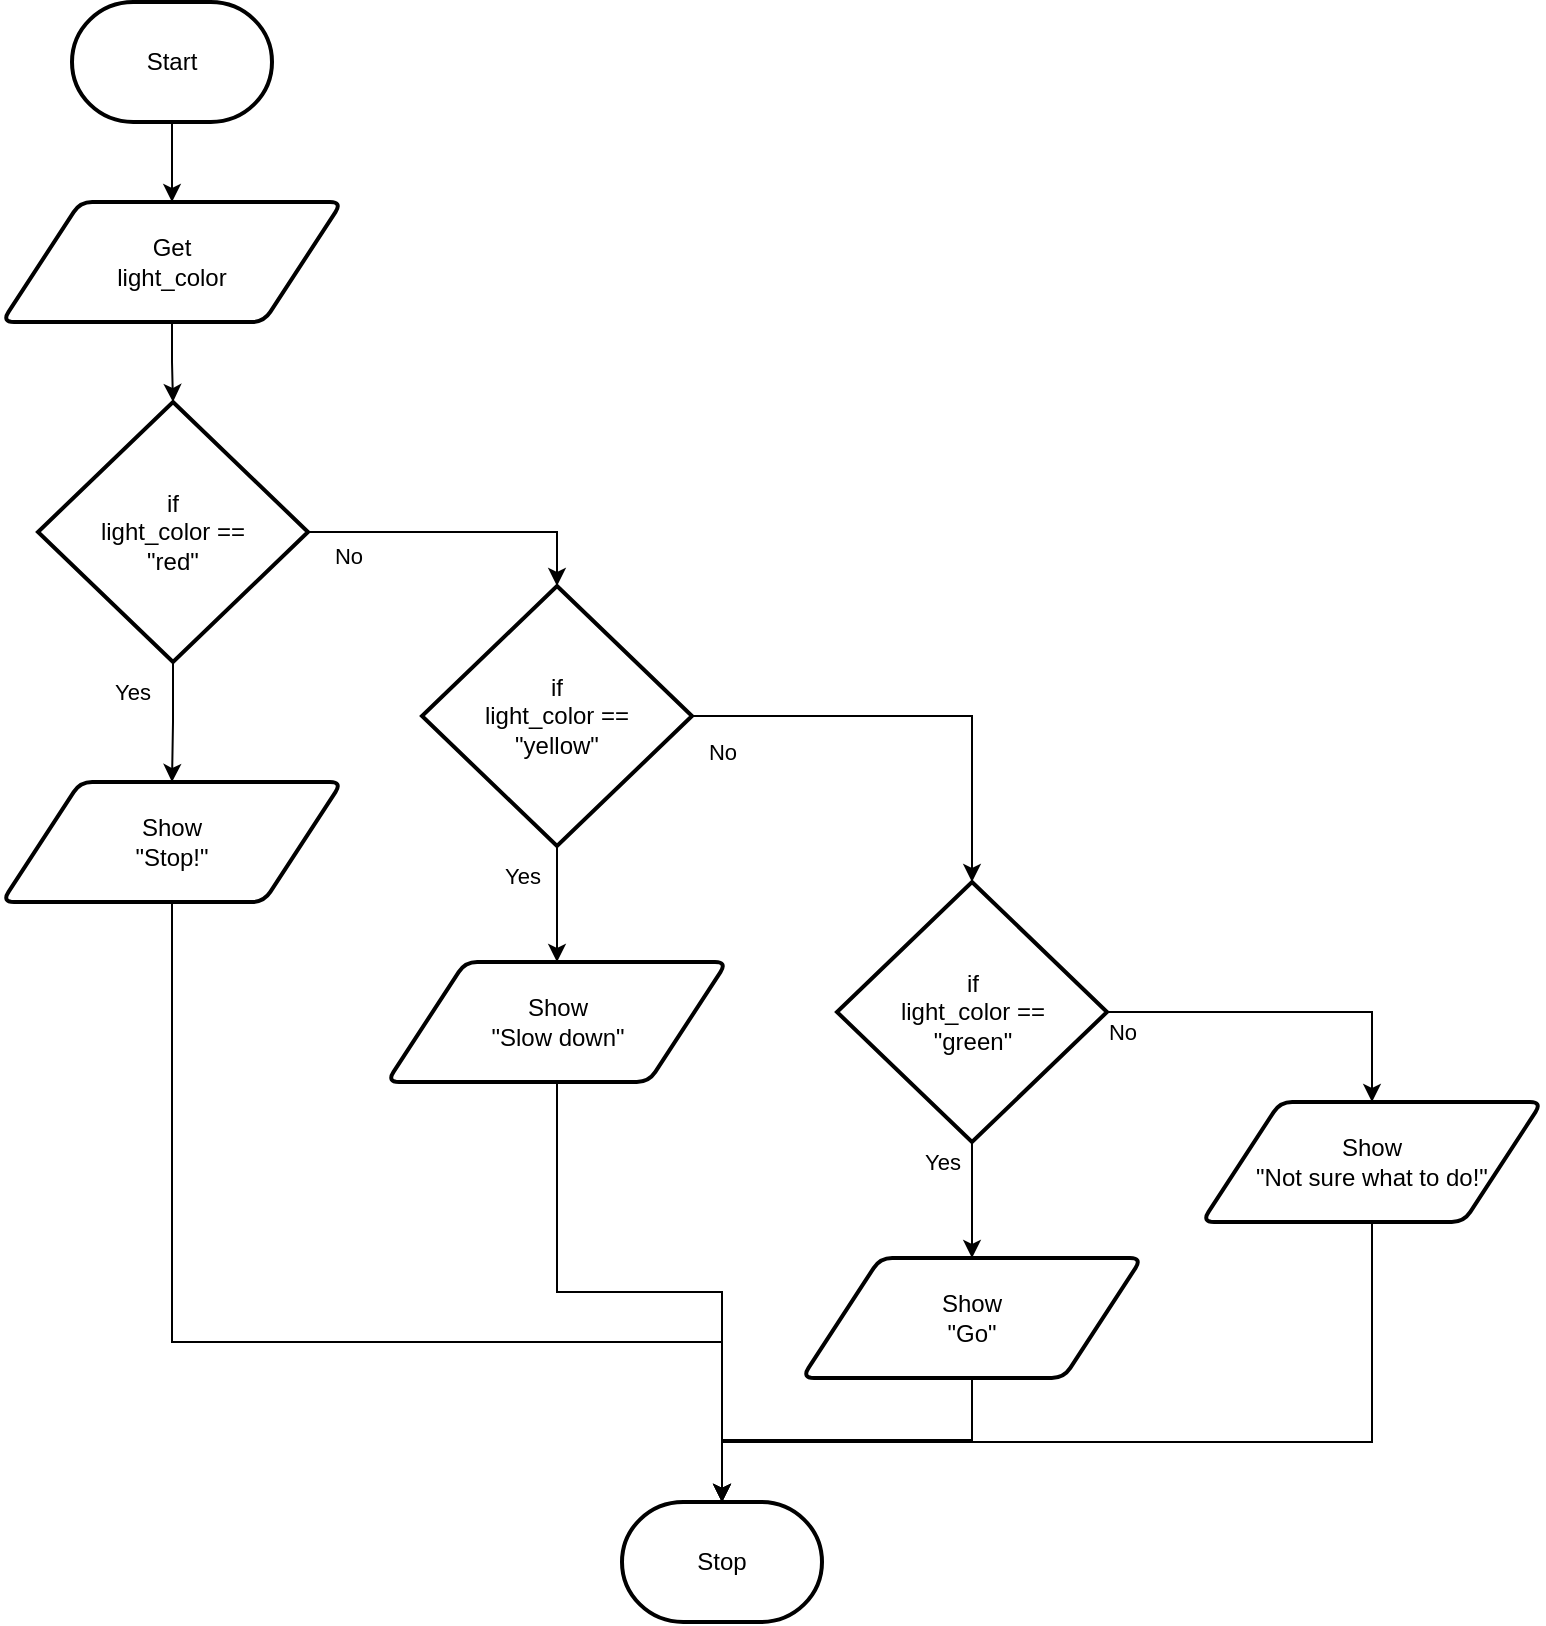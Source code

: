 <mxfile>
    <diagram id="XHk-bZ8t28PDqSV33KaL" name="Page-1">
        <mxGraphModel dx="662" dy="523" grid="1" gridSize="10" guides="1" tooltips="1" connect="1" arrows="1" fold="1" page="1" pageScale="1" pageWidth="850" pageHeight="1100" math="0" shadow="0">
            <root>
                <mxCell id="0"/>
                <mxCell id="1" parent="0"/>
                <mxCell id="59" style="edgeStyle=orthogonalEdgeStyle;html=1;rounded=0;" parent="1" source="57" target="58" edge="1">
                    <mxGeometry relative="1" as="geometry"/>
                </mxCell>
                <mxCell id="57" value="Start" style="strokeWidth=2;html=1;shape=mxgraph.flowchart.terminator;whiteSpace=wrap;" parent="1" vertex="1">
                    <mxGeometry x="375" y="110" width="100" height="60" as="geometry"/>
                </mxCell>
                <mxCell id="72" style="edgeStyle=orthogonalEdgeStyle;html=1;rounded=0;" parent="1" source="58" target="70" edge="1">
                    <mxGeometry relative="1" as="geometry"/>
                </mxCell>
                <mxCell id="58" value="Get&lt;br&gt;light_color" style="shape=parallelogram;html=1;strokeWidth=2;perimeter=parallelogramPerimeter;whiteSpace=wrap;rounded=1;arcSize=12;size=0.23;" parent="1" vertex="1">
                    <mxGeometry x="340" y="210" width="170" height="60" as="geometry"/>
                </mxCell>
                <mxCell id="68" value="Stop" style="strokeWidth=2;html=1;shape=mxgraph.flowchart.terminator;whiteSpace=wrap;" parent="1" vertex="1">
                    <mxGeometry x="650" y="860" width="100" height="60" as="geometry"/>
                </mxCell>
                <mxCell id="84" style="edgeStyle=none;html=1;strokeColor=none;rounded=0;" parent="1" source="70" target="71" edge="1">
                    <mxGeometry relative="1" as="geometry"/>
                </mxCell>
                <mxCell id="85" style="edgeStyle=orthogonalEdgeStyle;rounded=0;html=1;" parent="1" source="70" target="71" edge="1">
                    <mxGeometry relative="1" as="geometry"/>
                </mxCell>
                <mxCell id="92" style="edgeStyle=orthogonalEdgeStyle;shape=connector;rounded=0;html=1;entryX=0.5;entryY=0;entryDx=0;entryDy=0;entryPerimeter=0;labelBackgroundColor=default;strokeColor=default;fontFamily=Helvetica;fontSize=11;fontColor=default;endArrow=classic;" parent="1" source="70" target="86" edge="1">
                    <mxGeometry relative="1" as="geometry"/>
                </mxCell>
                <mxCell id="70" value="if&lt;br&gt;light_color ==&lt;br&gt;&quot;red&quot;" style="strokeWidth=2;html=1;shape=mxgraph.flowchart.decision;whiteSpace=wrap;" parent="1" vertex="1">
                    <mxGeometry x="358" y="310" width="135" height="130" as="geometry"/>
                </mxCell>
                <mxCell id="101" style="edgeStyle=orthogonalEdgeStyle;shape=connector;rounded=0;html=1;labelBackgroundColor=default;strokeColor=default;fontFamily=Helvetica;fontSize=11;fontColor=default;endArrow=classic;" parent="1" source="71" target="68" edge="1">
                    <mxGeometry relative="1" as="geometry">
                        <Array as="points">
                            <mxPoint x="425" y="780"/>
                            <mxPoint x="700" y="780"/>
                        </Array>
                    </mxGeometry>
                </mxCell>
                <mxCell id="71" value="Show&lt;br&gt;&quot;Stop!&quot;" style="shape=parallelogram;html=1;strokeWidth=2;perimeter=parallelogramPerimeter;whiteSpace=wrap;rounded=1;arcSize=12;size=0.23;" parent="1" vertex="1">
                    <mxGeometry x="340" y="500" width="170" height="60" as="geometry"/>
                </mxCell>
                <mxCell id="79" value="Yes" style="text;html=1;align=center;verticalAlign=middle;resizable=0;points=[];autosize=1;strokeColor=none;fillColor=none;fontSize=11;fontFamily=Helvetica;fontColor=default;" parent="1" vertex="1">
                    <mxGeometry x="385" y="440" width="40" height="30" as="geometry"/>
                </mxCell>
                <mxCell id="80" value="No" style="text;html=1;align=center;verticalAlign=middle;resizable=0;points=[];autosize=1;strokeColor=none;fillColor=none;fontSize=11;fontFamily=Helvetica;fontColor=default;" parent="1" vertex="1">
                    <mxGeometry x="493" y="372" width="40" height="30" as="geometry"/>
                </mxCell>
                <mxCell id="93" style="edgeStyle=orthogonalEdgeStyle;shape=connector;rounded=0;html=1;labelBackgroundColor=default;strokeColor=default;fontFamily=Helvetica;fontSize=11;fontColor=default;endArrow=classic;" parent="1" source="86" target="87" edge="1">
                    <mxGeometry relative="1" as="geometry"/>
                </mxCell>
                <mxCell id="95" style="edgeStyle=orthogonalEdgeStyle;shape=connector;rounded=0;html=1;labelBackgroundColor=default;strokeColor=default;fontFamily=Helvetica;fontSize=11;fontColor=default;endArrow=classic;" parent="1" source="86" target="88" edge="1">
                    <mxGeometry relative="1" as="geometry"/>
                </mxCell>
                <mxCell id="86" value="if&lt;br&gt;light_color ==&lt;br&gt;&quot;yellow&quot;" style="strokeWidth=2;html=1;shape=mxgraph.flowchart.decision;whiteSpace=wrap;" parent="1" vertex="1">
                    <mxGeometry x="550" y="402" width="135" height="130" as="geometry"/>
                </mxCell>
                <mxCell id="100" style="edgeStyle=orthogonalEdgeStyle;shape=connector;rounded=0;html=1;labelBackgroundColor=default;strokeColor=default;fontFamily=Helvetica;fontSize=11;fontColor=default;endArrow=classic;" parent="1" source="87" target="68" edge="1">
                    <mxGeometry relative="1" as="geometry"/>
                </mxCell>
                <mxCell id="87" value="Show&lt;br&gt;&quot;Slow down&quot;" style="shape=parallelogram;html=1;strokeWidth=2;perimeter=parallelogramPerimeter;whiteSpace=wrap;rounded=1;arcSize=12;size=0.23;" parent="1" vertex="1">
                    <mxGeometry x="532.5" y="590" width="170" height="60" as="geometry"/>
                </mxCell>
                <mxCell id="96" style="edgeStyle=orthogonalEdgeStyle;shape=connector;rounded=0;html=1;labelBackgroundColor=default;strokeColor=default;fontFamily=Helvetica;fontSize=11;fontColor=default;endArrow=classic;" parent="1" source="88" target="89" edge="1">
                    <mxGeometry relative="1" as="geometry"/>
                </mxCell>
                <mxCell id="97" style="edgeStyle=orthogonalEdgeStyle;shape=connector;rounded=0;html=1;entryX=0.5;entryY=0;entryDx=0;entryDy=0;labelBackgroundColor=default;strokeColor=default;fontFamily=Helvetica;fontSize=11;fontColor=default;endArrow=classic;" parent="1" source="88" target="90" edge="1">
                    <mxGeometry relative="1" as="geometry"/>
                </mxCell>
                <mxCell id="88" value="if&lt;br&gt;light_color ==&lt;br&gt;&quot;green&quot;" style="strokeWidth=2;html=1;shape=mxgraph.flowchart.decision;whiteSpace=wrap;" parent="1" vertex="1">
                    <mxGeometry x="757.5" y="550" width="135" height="130" as="geometry"/>
                </mxCell>
                <mxCell id="98" style="edgeStyle=orthogonalEdgeStyle;shape=connector;rounded=0;html=1;labelBackgroundColor=default;strokeColor=default;fontFamily=Helvetica;fontSize=11;fontColor=default;endArrow=classic;" parent="1" source="89" target="68" edge="1">
                    <mxGeometry relative="1" as="geometry"/>
                </mxCell>
                <mxCell id="89" value="Show&lt;br&gt;&quot;Go&quot;" style="shape=parallelogram;html=1;strokeWidth=2;perimeter=parallelogramPerimeter;whiteSpace=wrap;rounded=1;arcSize=12;size=0.23;" parent="1" vertex="1">
                    <mxGeometry x="740" y="738" width="170" height="60" as="geometry"/>
                </mxCell>
                <mxCell id="99" style="edgeStyle=orthogonalEdgeStyle;shape=connector;rounded=0;html=1;labelBackgroundColor=default;strokeColor=default;fontFamily=Helvetica;fontSize=11;fontColor=default;endArrow=classic;" parent="1" source="90" target="68" edge="1">
                    <mxGeometry relative="1" as="geometry">
                        <Array as="points">
                            <mxPoint x="1025" y="830"/>
                            <mxPoint x="700" y="830"/>
                        </Array>
                    </mxGeometry>
                </mxCell>
                <mxCell id="90" value="Show&lt;br&gt;&quot;Not sure what to do!&quot;" style="shape=parallelogram;html=1;strokeWidth=2;perimeter=parallelogramPerimeter;whiteSpace=wrap;rounded=1;arcSize=12;size=0.23;" parent="1" vertex="1">
                    <mxGeometry x="940" y="660" width="170" height="60" as="geometry"/>
                </mxCell>
                <mxCell id="102" value="Yes" style="text;html=1;align=center;verticalAlign=middle;resizable=0;points=[];autosize=1;strokeColor=none;fillColor=none;fontSize=11;fontFamily=Helvetica;fontColor=default;" parent="1" vertex="1">
                    <mxGeometry x="580" y="532" width="40" height="30" as="geometry"/>
                </mxCell>
                <mxCell id="103" value="No" style="text;html=1;align=center;verticalAlign=middle;resizable=0;points=[];autosize=1;strokeColor=none;fillColor=none;fontSize=11;fontFamily=Helvetica;fontColor=default;" parent="1" vertex="1">
                    <mxGeometry x="680" y="470" width="40" height="30" as="geometry"/>
                </mxCell>
                <mxCell id="104" value="No" style="text;html=1;align=center;verticalAlign=middle;resizable=0;points=[];autosize=1;strokeColor=none;fillColor=none;fontSize=11;fontFamily=Helvetica;fontColor=default;" parent="1" vertex="1">
                    <mxGeometry x="880" y="610" width="40" height="30" as="geometry"/>
                </mxCell>
                <mxCell id="105" value="Yes" style="text;html=1;align=center;verticalAlign=middle;resizable=0;points=[];autosize=1;strokeColor=none;fillColor=none;fontSize=11;fontFamily=Helvetica;fontColor=default;" parent="1" vertex="1">
                    <mxGeometry x="790" y="675" width="40" height="30" as="geometry"/>
                </mxCell>
            </root>
        </mxGraphModel>
    </diagram>
</mxfile>